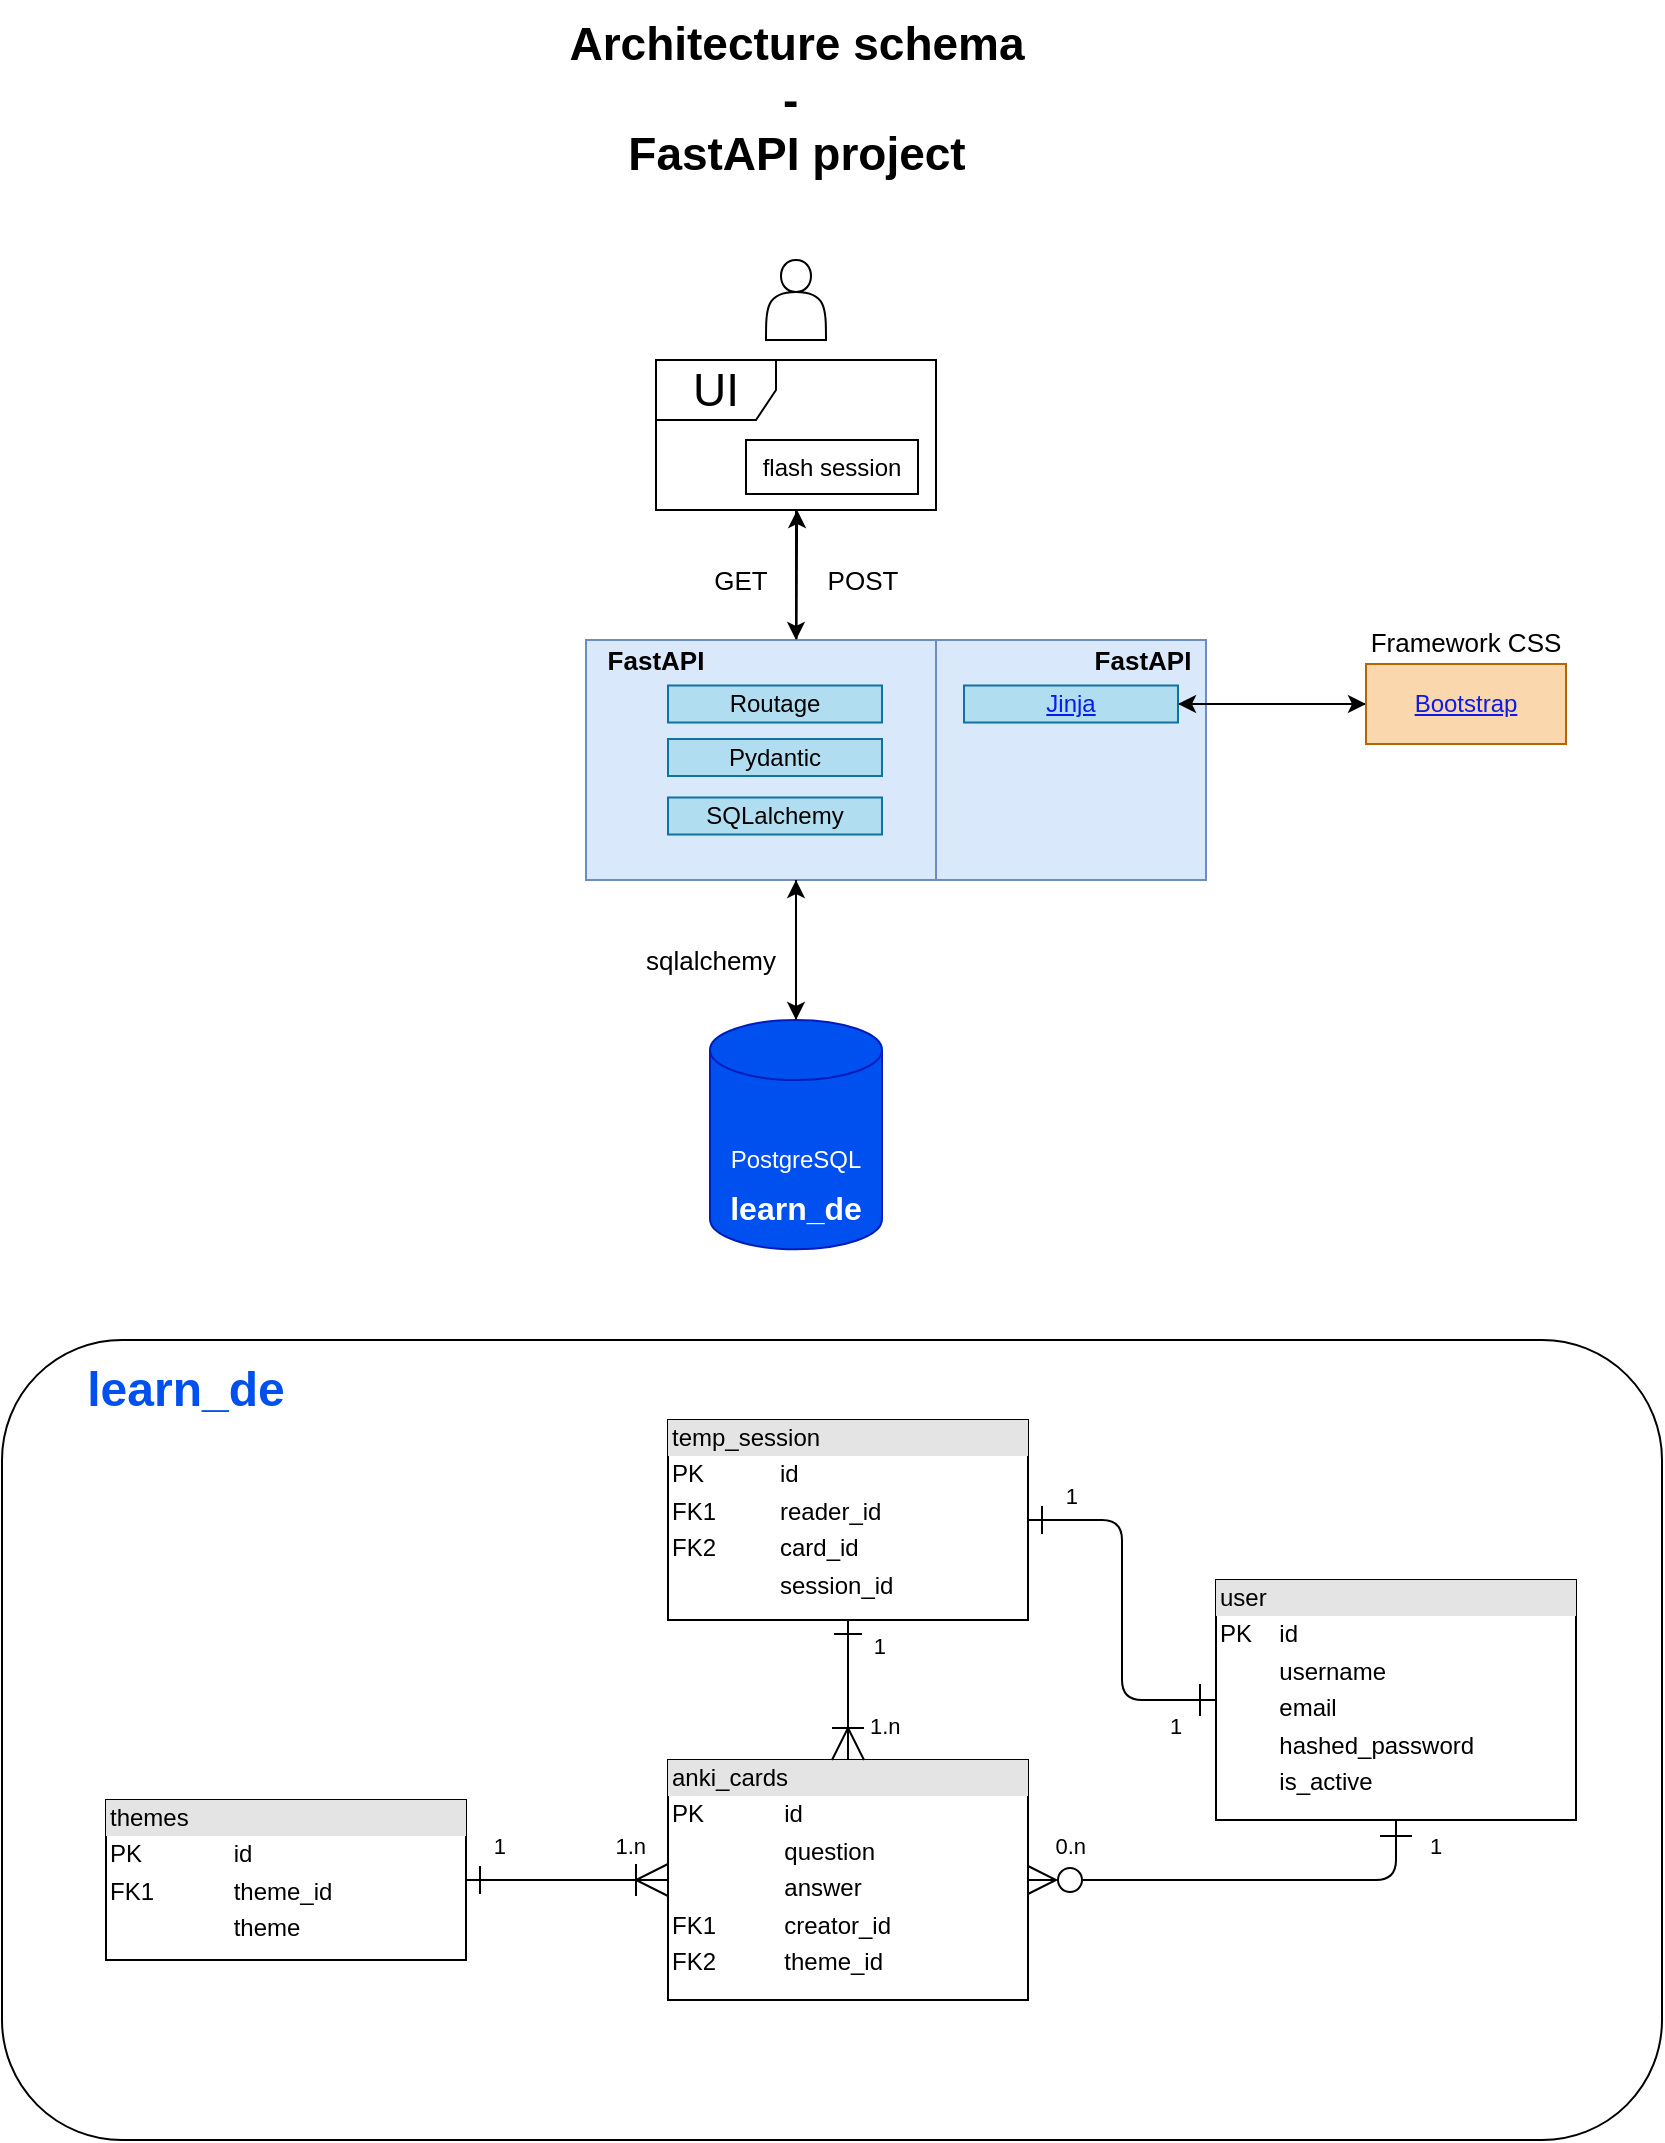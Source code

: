 <mxfile>
    <diagram id="fLsoS8FmhUDMM2FvuBvW" name="Page-1">
        <mxGraphModel dx="675" dy="425" grid="1" gridSize="10" guides="1" tooltips="1" connect="1" arrows="1" fold="1" page="1" pageScale="1" pageWidth="850" pageHeight="1100" math="0" shadow="0">
            <root>
                <mxCell id="0"/>
                <mxCell id="1" parent="0"/>
                <mxCell id="37" style="edgeStyle=none;html=1;entryX=0.504;entryY=1;entryDx=0;entryDy=0;entryPerimeter=0;fontSize=23;" parent="1" source="9" target="31" edge="1">
                    <mxGeometry relative="1" as="geometry"/>
                </mxCell>
                <mxCell id="9" value="" style="rounded=0;whiteSpace=wrap;html=1;fillColor=#dae8fc;strokeColor=#6c8ebf;" parent="1" vertex="1">
                    <mxGeometry x="320" y="320" width="210" height="120" as="geometry"/>
                </mxCell>
                <mxCell id="10" value="" style="endArrow=classic;html=1;exitX=0.5;exitY=1;exitDx=0;exitDy=0;" parent="1" source="9" target="11" edge="1">
                    <mxGeometry width="50" height="50" relative="1" as="geometry">
                        <mxPoint x="399.5" y="330" as="sourcePoint"/>
                        <mxPoint x="425.5" y="470" as="targetPoint"/>
                    </mxGeometry>
                </mxCell>
                <mxCell id="39" style="edgeStyle=none;html=1;entryX=0.5;entryY=1;entryDx=0;entryDy=0;fontSize=23;" parent="1" source="11" target="9" edge="1">
                    <mxGeometry relative="1" as="geometry"/>
                </mxCell>
                <mxCell id="11" value="PostgreSQL" style="shape=cylinder3;whiteSpace=wrap;html=1;boundedLbl=1;backgroundOutline=1;size=15;rounded=1;fillColor=#0050ef;strokeColor=#001DBC;fontColor=#ffffff;" parent="1" vertex="1">
                    <mxGeometry x="382" y="510" width="86" height="114.67" as="geometry"/>
                </mxCell>
                <mxCell id="12" value="Architecture schema&lt;br style=&quot;font-size: 23px;&quot;&gt;-&amp;nbsp;&lt;br style=&quot;font-size: 23px;&quot;&gt;FastAPI project" style="text;strokeColor=none;fillColor=none;html=1;fontSize=23;fontStyle=1;verticalAlign=middle;align=center;rounded=1;labelBackgroundColor=none;" parent="1" vertex="1">
                    <mxGeometry x="291" width="268" height="100" as="geometry"/>
                </mxCell>
                <mxCell id="30" value="" style="shape=actor;whiteSpace=wrap;html=1;rounded=1;labelBackgroundColor=none;fontSize=23;" parent="1" vertex="1">
                    <mxGeometry x="410" y="130" width="30" height="40" as="geometry"/>
                </mxCell>
                <mxCell id="38" style="edgeStyle=none;html=1;entryX=0.5;entryY=0;entryDx=0;entryDy=0;fontSize=23;" parent="1" source="31" target="9" edge="1">
                    <mxGeometry relative="1" as="geometry"/>
                </mxCell>
                <mxCell id="31" value="UI" style="shape=umlFrame;whiteSpace=wrap;html=1;rounded=1;labelBackgroundColor=none;fontSize=23;" parent="1" vertex="1">
                    <mxGeometry x="355" y="180" width="140" height="75" as="geometry"/>
                </mxCell>
                <mxCell id="40" value="GET" style="text;html=1;strokeColor=none;fillColor=none;align=center;verticalAlign=middle;whiteSpace=wrap;rounded=0;labelBackgroundColor=none;fontSize=13;" parent="1" vertex="1">
                    <mxGeometry x="370" y="280" width="55" height="20" as="geometry"/>
                </mxCell>
                <mxCell id="41" value="sqlalchemy" style="text;html=1;strokeColor=none;fillColor=none;align=center;verticalAlign=middle;whiteSpace=wrap;rounded=0;labelBackgroundColor=none;fontSize=13;" parent="1" vertex="1">
                    <mxGeometry x="355" y="470" width="55" height="20" as="geometry"/>
                </mxCell>
                <mxCell id="42" value="flash session" style="rounded=0;whiteSpace=wrap;html=1;" parent="1" vertex="1">
                    <mxGeometry x="400" y="220" width="86" height="27" as="geometry"/>
                </mxCell>
                <mxCell id="43" value="POST" style="text;html=1;strokeColor=none;fillColor=none;align=center;verticalAlign=middle;whiteSpace=wrap;rounded=0;labelBackgroundColor=none;fontSize=13;" parent="1" vertex="1">
                    <mxGeometry x="431" y="280" width="55" height="20" as="geometry"/>
                </mxCell>
                <mxCell id="49" value="Routage" style="rounded=0;whiteSpace=wrap;html=1;fillColor=#b1ddf0;strokeColor=#10739e;" parent="1" vertex="1">
                    <mxGeometry x="361" y="342.75" width="107" height="18.5" as="geometry"/>
                </mxCell>
                <mxCell id="53" value="Pydantic" style="rounded=0;whiteSpace=wrap;html=1;fillColor=#b1ddf0;strokeColor=#10739e;" parent="1" vertex="1">
                    <mxGeometry x="361" y="369.5" width="107" height="18.5" as="geometry"/>
                </mxCell>
                <mxCell id="54" value="SQLalchemy" style="rounded=0;whiteSpace=wrap;html=1;fillColor=#b1ddf0;strokeColor=#10739e;" parent="1" vertex="1">
                    <mxGeometry x="361" y="398.75" width="107" height="18.5" as="geometry"/>
                </mxCell>
                <mxCell id="60" value="" style="rounded=0;whiteSpace=wrap;html=1;fillColor=#dae8fc;strokeColor=#6c8ebf;" parent="1" vertex="1">
                    <mxGeometry x="495" y="320" width="135" height="120" as="geometry"/>
                </mxCell>
                <mxCell id="75" value="&lt;b&gt;FastAPI&lt;/b&gt;" style="text;html=1;strokeColor=none;fillColor=none;align=center;verticalAlign=middle;whiteSpace=wrap;rounded=0;labelBackgroundColor=none;fontSize=13;" parent="1" vertex="1">
                    <mxGeometry x="320" y="320" width="70" height="20" as="geometry"/>
                </mxCell>
                <mxCell id="44" value="&lt;span&gt;Framework CSS&lt;/span&gt;" style="text;html=1;strokeColor=none;fillColor=none;align=center;verticalAlign=middle;whiteSpace=wrap;rounded=0;labelBackgroundColor=none;fontSize=13;fontStyle=0" parent="1" vertex="1">
                    <mxGeometry x="705" y="309" width="110" height="23" as="geometry"/>
                </mxCell>
                <mxCell id="77" value="&lt;b&gt;FastAPI&lt;/b&gt;" style="text;html=1;strokeColor=none;fillColor=none;align=center;verticalAlign=middle;whiteSpace=wrap;rounded=0;labelBackgroundColor=none;fontSize=13;" parent="1" vertex="1">
                    <mxGeometry x="571" y="320" width="55" height="20" as="geometry"/>
                </mxCell>
                <mxCell id="88" value="" style="edgeStyle=none;html=1;exitX=1;exitY=0.5;exitDx=0;exitDy=0;entryX=0;entryY=0.5;entryDx=0;entryDy=0;" parent="1" source="78" target="82" edge="1">
                    <mxGeometry relative="1" as="geometry"/>
                </mxCell>
                <UserObject label="Jinja" link="https://fastapi.tiangolo.com/advanced/templates/" id="78">
                    <mxCell style="rounded=0;whiteSpace=wrap;html=1;fillColor=#b1ddf0;strokeColor=#10739e;fontStyle=4;fontColor=#0c1be9;" parent="1" vertex="1">
                        <mxGeometry x="509" y="342.75" width="107" height="18.5" as="geometry"/>
                    </mxCell>
                </UserObject>
                <mxCell id="89" style="edgeStyle=none;html=1;exitX=0;exitY=0.5;exitDx=0;exitDy=0;entryX=1;entryY=0.5;entryDx=0;entryDy=0;" parent="1" source="82" target="78" edge="1">
                    <mxGeometry relative="1" as="geometry">
                        <mxPoint x="620.0" y="350" as="targetPoint"/>
                    </mxGeometry>
                </mxCell>
                <UserObject label="Bootstrap" link="https://getbootstrap.com/" linkTarget="_blank" id="82">
                    <mxCell style="text;html=1;strokeColor=#b46504;fillColor=#fad7ac;whiteSpace=wrap;align=center;verticalAlign=middle;fontStyle=4;shadow=0;fontColor=#0c1be9;" parent="1" vertex="1">
                        <mxGeometry x="710" y="332" width="100" height="40" as="geometry"/>
                    </mxCell>
                </UserObject>
                <mxCell id="121" value="" style="rounded=1;whiteSpace=wrap;html=1;fontSize=16;fontColor=#FFFFFF;fillColor=none;fontStyle=4" parent="1" vertex="1">
                    <mxGeometry x="28" y="670" width="830" height="400" as="geometry"/>
                </mxCell>
                <mxCell id="120" value="&lt;b style=&quot;font-size: 16px;&quot;&gt;learn_de&lt;/b&gt;" style="text;html=1;strokeColor=none;fillColor=none;align=center;verticalAlign=middle;whiteSpace=wrap;rounded=0;fontColor=#FFFFFF;fontSize=16;" parent="1" vertex="1">
                    <mxGeometry x="395" y="588.67" width="60" height="30" as="geometry"/>
                </mxCell>
                <mxCell id="97" value="&lt;div style=&quot;box-sizing:border-box;width:100%;background:#e4e4e4;padding:2px;&quot;&gt;themes&lt;/div&gt;&lt;table style=&quot;width:100%;font-size:1em;&quot; cellpadding=&quot;2&quot; cellspacing=&quot;0&quot;&gt;&lt;tbody&gt;&lt;tr&gt;&lt;td&gt;PK&lt;/td&gt;&lt;td&gt;&lt;br&gt;&lt;/td&gt;&lt;td&gt;id&lt;/td&gt;&lt;td&gt;&lt;br&gt;&lt;/td&gt;&lt;/tr&gt;&lt;tr&gt;&lt;td&gt;FK1&lt;/td&gt;&lt;td&gt;&lt;br&gt;&lt;/td&gt;&lt;td&gt;theme_id&lt;/td&gt;&lt;td&gt;&lt;br&gt;&lt;/td&gt;&lt;/tr&gt;&lt;tr&gt;&lt;td&gt;&lt;br&gt;&lt;/td&gt;&lt;td&gt;&lt;br&gt;&lt;/td&gt;&lt;td&gt;theme&lt;/td&gt;&lt;td&gt;&lt;br&gt;&lt;/td&gt;&lt;/tr&gt;&lt;/tbody&gt;&lt;/table&gt;" style="verticalAlign=top;align=left;overflow=fill;html=1;" parent="1" vertex="1">
                    <mxGeometry x="80" y="900" width="180" height="80" as="geometry"/>
                </mxCell>
                <mxCell id="98" value="" style="endArrow=ERone;html=1;endSize=12;startArrow=ERoneToMany;startSize=14;startFill=0;edgeStyle=orthogonalEdgeStyle;exitX=0;exitY=0.5;exitDx=0;exitDy=0;entryX=1;entryY=0.5;entryDx=0;entryDy=0;endFill=0;" parent="1" source="102" target="97" edge="1">
                    <mxGeometry relative="1" as="geometry">
                        <mxPoint x="571" y="820" as="sourcePoint"/>
                        <mxPoint x="731" y="820" as="targetPoint"/>
                    </mxGeometry>
                </mxCell>
                <mxCell id="99" value="0..n" style="edgeLabel;resizable=0;html=1;align=left;verticalAlign=top;" parent="98" connectable="0" vertex="1">
                    <mxGeometry x="-1" relative="1" as="geometry"/>
                </mxCell>
                <mxCell id="100" value="1" style="edgeLabel;resizable=0;html=1;align=right;verticalAlign=top;" parent="98" connectable="0" vertex="1">
                    <mxGeometry x="1" relative="1" as="geometry">
                        <mxPoint x="20" y="-30" as="offset"/>
                    </mxGeometry>
                </mxCell>
                <mxCell id="101" value="&lt;div style=&quot;box-sizing:border-box;width:100%;background:#e4e4e4;padding:2px;&quot;&gt;temp_session&lt;/div&gt;&lt;table style=&quot;width:100%;font-size:1em;&quot; cellpadding=&quot;2&quot; cellspacing=&quot;0&quot;&gt;&lt;tbody&gt;&lt;tr&gt;&lt;td&gt;PK&lt;/td&gt;&lt;td&gt;id&lt;/td&gt;&lt;/tr&gt;&lt;tr&gt;&lt;td&gt;FK1&lt;/td&gt;&lt;td&gt;reader_id&lt;/td&gt;&lt;/tr&gt;&lt;tr&gt;&lt;td&gt;FK2&lt;/td&gt;&lt;td&gt;card_id&lt;/td&gt;&lt;/tr&gt;&lt;tr&gt;&lt;td&gt;&lt;br&gt;&lt;/td&gt;&lt;td&gt;session_id&lt;/td&gt;&lt;/tr&gt;&lt;/tbody&gt;&lt;/table&gt;" style="verticalAlign=top;align=left;overflow=fill;html=1;" parent="1" vertex="1">
                    <mxGeometry x="361" y="710" width="180" height="100" as="geometry"/>
                </mxCell>
                <mxCell id="102" value="&lt;div style=&quot;box-sizing:border-box;width:100%;background:#e4e4e4;padding:2px;&quot;&gt;anki_cards&lt;/div&gt;&lt;table style=&quot;width:100%;font-size:1em;&quot; cellpadding=&quot;2&quot; cellspacing=&quot;0&quot;&gt;&lt;tbody&gt;&lt;tr&gt;&lt;td&gt;PK&lt;/td&gt;&lt;td&gt;id&lt;/td&gt;&lt;/tr&gt;&lt;tr&gt;&lt;td&gt;&lt;br&gt;&lt;/td&gt;&lt;td&gt;question&lt;/td&gt;&lt;/tr&gt;&lt;tr&gt;&lt;td&gt;&lt;br&gt;&lt;/td&gt;&lt;td&gt;answer&lt;/td&gt;&lt;/tr&gt;&lt;tr&gt;&lt;td&gt;FK1&lt;/td&gt;&lt;td&gt;creator_id&lt;/td&gt;&lt;/tr&gt;&lt;tr&gt;&lt;td&gt;FK2&lt;/td&gt;&lt;td&gt;theme_id&lt;/td&gt;&lt;/tr&gt;&lt;/tbody&gt;&lt;/table&gt;" style="verticalAlign=top;align=left;overflow=fill;html=1;" parent="1" vertex="1">
                    <mxGeometry x="361" y="880" width="180" height="120" as="geometry"/>
                </mxCell>
                <mxCell id="103" value="&lt;div style=&quot;box-sizing:border-box;width:100%;background:#e4e4e4;padding:2px;&quot;&gt;user&lt;/div&gt;&lt;table style=&quot;width:100%;font-size:1em;&quot; cellpadding=&quot;2&quot; cellspacing=&quot;0&quot;&gt;&lt;tbody&gt;&lt;tr&gt;&lt;td&gt;PK&lt;/td&gt;&lt;td&gt;id&lt;/td&gt;&lt;/tr&gt;&lt;tr&gt;&lt;td&gt;&lt;br&gt;&lt;/td&gt;&lt;td&gt;username&lt;/td&gt;&lt;/tr&gt;&lt;tr&gt;&lt;td&gt;&lt;br&gt;&lt;/td&gt;&lt;td&gt;email&lt;/td&gt;&lt;/tr&gt;&lt;tr&gt;&lt;td&gt;&lt;br&gt;&lt;/td&gt;&lt;td&gt;hashed_password&lt;/td&gt;&lt;/tr&gt;&lt;tr&gt;&lt;td&gt;&lt;br&gt;&lt;/td&gt;&lt;td&gt;is_active&lt;/td&gt;&lt;/tr&gt;&lt;/tbody&gt;&lt;/table&gt;" style="verticalAlign=top;align=left;overflow=fill;html=1;strokeColor=default;" parent="1" vertex="1">
                    <mxGeometry x="635" y="790" width="180" height="120" as="geometry"/>
                </mxCell>
                <mxCell id="107" value="" style="endArrow=ERone;html=1;endSize=12;startArrow=ERone;startSize=14;startFill=0;edgeStyle=orthogonalEdgeStyle;entryX=1;entryY=0.5;entryDx=0;entryDy=0;exitX=0;exitY=0.5;exitDx=0;exitDy=0;endFill=0;" parent="1" source="103" target="101" edge="1">
                    <mxGeometry relative="1" as="geometry">
                        <mxPoint x="630" y="940" as="sourcePoint"/>
                        <mxPoint x="640" y="860" as="targetPoint"/>
                    </mxGeometry>
                </mxCell>
                <mxCell id="108" value="1" style="edgeLabel;resizable=0;html=1;align=left;verticalAlign=top;strokeColor=default;" parent="107" connectable="0" vertex="1">
                    <mxGeometry x="-1" relative="1" as="geometry">
                        <mxPoint x="-25" as="offset"/>
                    </mxGeometry>
                </mxCell>
                <mxCell id="109" value="1" style="edgeLabel;resizable=0;html=1;align=right;verticalAlign=top;strokeColor=default;" parent="107" connectable="0" vertex="1">
                    <mxGeometry x="1" relative="1" as="geometry">
                        <mxPoint x="25" y="-25" as="offset"/>
                    </mxGeometry>
                </mxCell>
                <mxCell id="110" value="1.n" style="edgeLabel;resizable=0;html=1;align=right;verticalAlign=top;" parent="1" connectable="0" vertex="1">
                    <mxGeometry x="350" y="910" as="geometry"/>
                </mxCell>
                <mxCell id="111" value="" style="endArrow=ERone;html=1;endSize=12;startArrow=ERoneToMany;startSize=14;startFill=0;edgeStyle=orthogonalEdgeStyle;entryX=0.5;entryY=1;entryDx=0;entryDy=0;exitX=0.5;exitY=0;exitDx=0;exitDy=0;endFill=0;" parent="1" source="102" target="101" edge="1">
                    <mxGeometry relative="1" as="geometry">
                        <mxPoint x="595" y="1017.5" as="sourcePoint"/>
                        <mxPoint x="495" y="842.5" as="targetPoint"/>
                    </mxGeometry>
                </mxCell>
                <mxCell id="112" value="1.n" style="edgeLabel;resizable=0;html=1;align=left;verticalAlign=top;strokeColor=default;" parent="111" connectable="0" vertex="1">
                    <mxGeometry x="-1" relative="1" as="geometry">
                        <mxPoint x="9" y="-30" as="offset"/>
                    </mxGeometry>
                </mxCell>
                <mxCell id="113" value="1" style="edgeLabel;resizable=0;html=1;align=right;verticalAlign=top;strokeColor=default;" parent="111" connectable="0" vertex="1">
                    <mxGeometry x="1" relative="1" as="geometry">
                        <mxPoint x="19" as="offset"/>
                    </mxGeometry>
                </mxCell>
                <mxCell id="114" value="" style="endArrow=ERzeroToMany;html=1;endSize=12;startArrow=ERone;startSize=14;startFill=0;edgeStyle=orthogonalEdgeStyle;exitX=0.5;exitY=1;exitDx=0;exitDy=0;endFill=0;" parent="1" source="103" target="102" edge="1">
                    <mxGeometry relative="1" as="geometry">
                        <mxPoint x="645" y="860" as="sourcePoint"/>
                        <mxPoint x="551" y="775" as="targetPoint"/>
                    </mxGeometry>
                </mxCell>
                <mxCell id="115" value="1" style="edgeLabel;resizable=0;html=1;align=left;verticalAlign=top;strokeColor=default;" parent="114" connectable="0" vertex="1">
                    <mxGeometry x="-1" relative="1" as="geometry">
                        <mxPoint x="15" as="offset"/>
                    </mxGeometry>
                </mxCell>
                <mxCell id="116" value="0.n" style="edgeLabel;resizable=0;html=1;align=right;verticalAlign=top;strokeColor=default;" parent="114" connectable="0" vertex="1">
                    <mxGeometry x="1" relative="1" as="geometry">
                        <mxPoint x="29" y="-30" as="offset"/>
                    </mxGeometry>
                </mxCell>
                <mxCell id="122" value="&lt;span style=&quot;font-size: 24px;&quot;&gt;learn_de&lt;/span&gt;" style="text;html=1;strokeColor=none;fillColor=none;align=center;verticalAlign=middle;whiteSpace=wrap;rounded=0;fontColor=#0050ef;fontSize=24;fontStyle=1" parent="1" vertex="1">
                    <mxGeometry x="50" y="680" width="140" height="30" as="geometry"/>
                </mxCell>
            </root>
        </mxGraphModel>
    </diagram>
</mxfile>